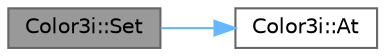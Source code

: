digraph "Color3i::Set"
{
 // LATEX_PDF_SIZE
  bgcolor="transparent";
  edge [fontname=Helvetica,fontsize=10,labelfontname=Helvetica,labelfontsize=10];
  node [fontname=Helvetica,fontsize=10,shape=box,height=0.2,width=0.4];
  rankdir="LR";
  Node1 [id="Node000001",label="Color3i::Set",height=0.2,width=0.4,color="gray40", fillcolor="grey60", style="filled", fontcolor="black",tooltip=" "];
  Node1 -> Node2 [id="edge1_Node000001_Node000002",color="steelblue1",style="solid",tooltip=" "];
  Node2 [id="Node000002",label="Color3i::At",height=0.2,width=0.4,color="grey40", fillcolor="white", style="filled",URL="$de/d12/struct_color3i_ac5dd53545889d7bef66300950d7520df.html#ac5dd53545889d7bef66300950d7520df",tooltip=" "];
}
